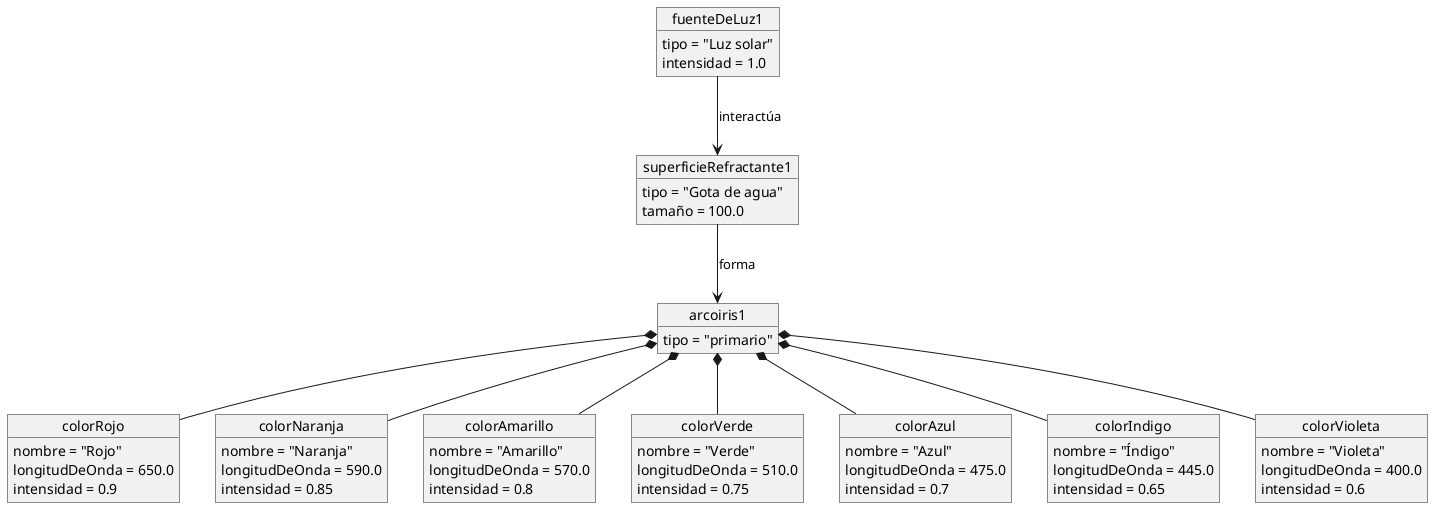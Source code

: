 @startuml
' Objetos específicos del diagrama de clases

object arcoiris1 {
  tipo = "primario"
}

object fuenteDeLuz1 {
  tipo = "Luz solar"
  intensidad = 1.0
}

object superficieRefractante1 {
  tipo = "Gota de agua"
  tamaño = 100.0
}

object colorRojo {
  nombre = "Rojo"
  longitudDeOnda = 650.0
  intensidad = 0.9
}

object colorNaranja {
  nombre = "Naranja"
  longitudDeOnda = 590.0
  intensidad = 0.85
}

object colorAmarillo {
  nombre = "Amarillo"
  longitudDeOnda = 570.0
  intensidad = 0.8
}

object colorVerde {
  nombre = "Verde"
  longitudDeOnda = 510.0
  intensidad = 0.75
}

object colorAzul {
  nombre = "Azul"
  longitudDeOnda = 475.0
  intensidad = 0.7
}

object colorIndigo {
  nombre = "Índigo"
  longitudDeOnda = 445.0
  intensidad = 0.65
}

object colorVioleta {
  nombre = "Violeta"
  longitudDeOnda = 400.0
  intensidad = 0.6
}

arcoiris1 *-- colorRojo
arcoiris1 *-- colorNaranja
arcoiris1 *-- colorAmarillo
arcoiris1 *-- colorVerde
arcoiris1 *-- colorAzul
arcoiris1 *-- colorIndigo
arcoiris1 *-- colorVioleta

fuenteDeLuz1 --> superficieRefractante1 : interactúa

superficieRefractante1 --> arcoiris1 : forma
@enduml
